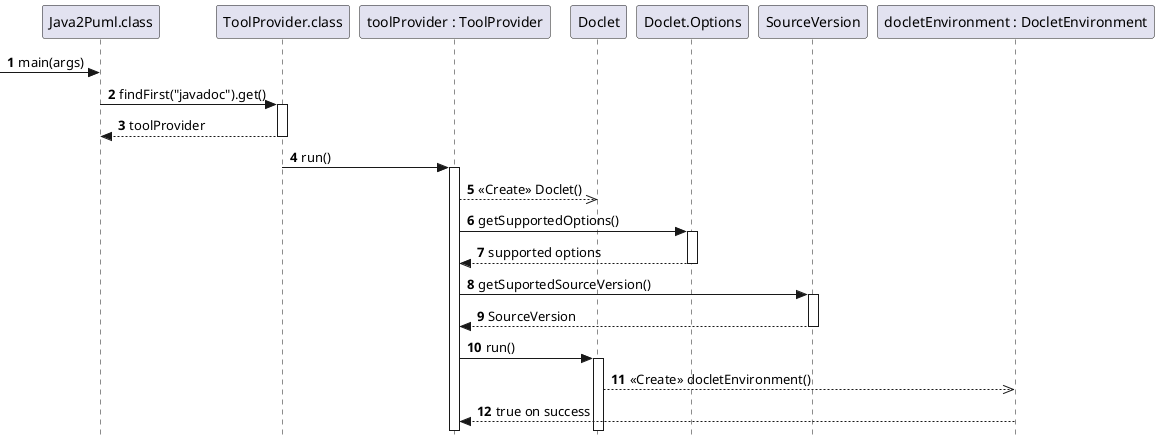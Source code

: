 @startuml
    'https://plantuml.com/sequence-diagram
    skinparam style strictuml

    participant "Java2Puml.class" as Main
    participant "ToolProvider.class" as ToolProvider
    participant "toolProvider : ToolProvider" as toolProvider
    participant Doclet
    participant Doclet.Options
    participant SourceVersion
    participant "docletEnvironment : DocletEnvironment" as DocletEnvironment

    autonumber
    [-> Main : main(args)
    Main -> ToolProvider ++: findFirst("javadoc").get()
    ToolProvider --> Main --: toolProvider

    ToolProvider -> toolProvider ++ : run()

    toolProvider -->> Doclet : <<Create>> Doclet()
    toolProvider -> Doclet.Options ++ : getSupportedOptions()
    Doclet.Options --> toolProvider --: supported options


    toolProvider -> SourceVersion ++: getSuportedSourceVersion()
    SourceVersion --> toolProvider --: SourceVersion

    toolProvider -> Doclet ++ : run()
    Doclet -->>  DocletEnvironment : <<Create>> docletEnvironment()
    DocletEnvironment --> toolProvider --: true on success
    @enduml
